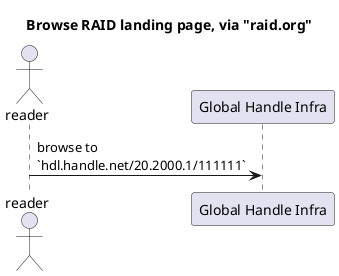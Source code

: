 @startuml
title Browse RAID landing page, via "raid.org"

actor "reader" as reader

participant "Global Handle Infra" as ghi


reader -> ghi: browse to \n`hdl.handle.net/20.2000.1/111111`

@enduml



